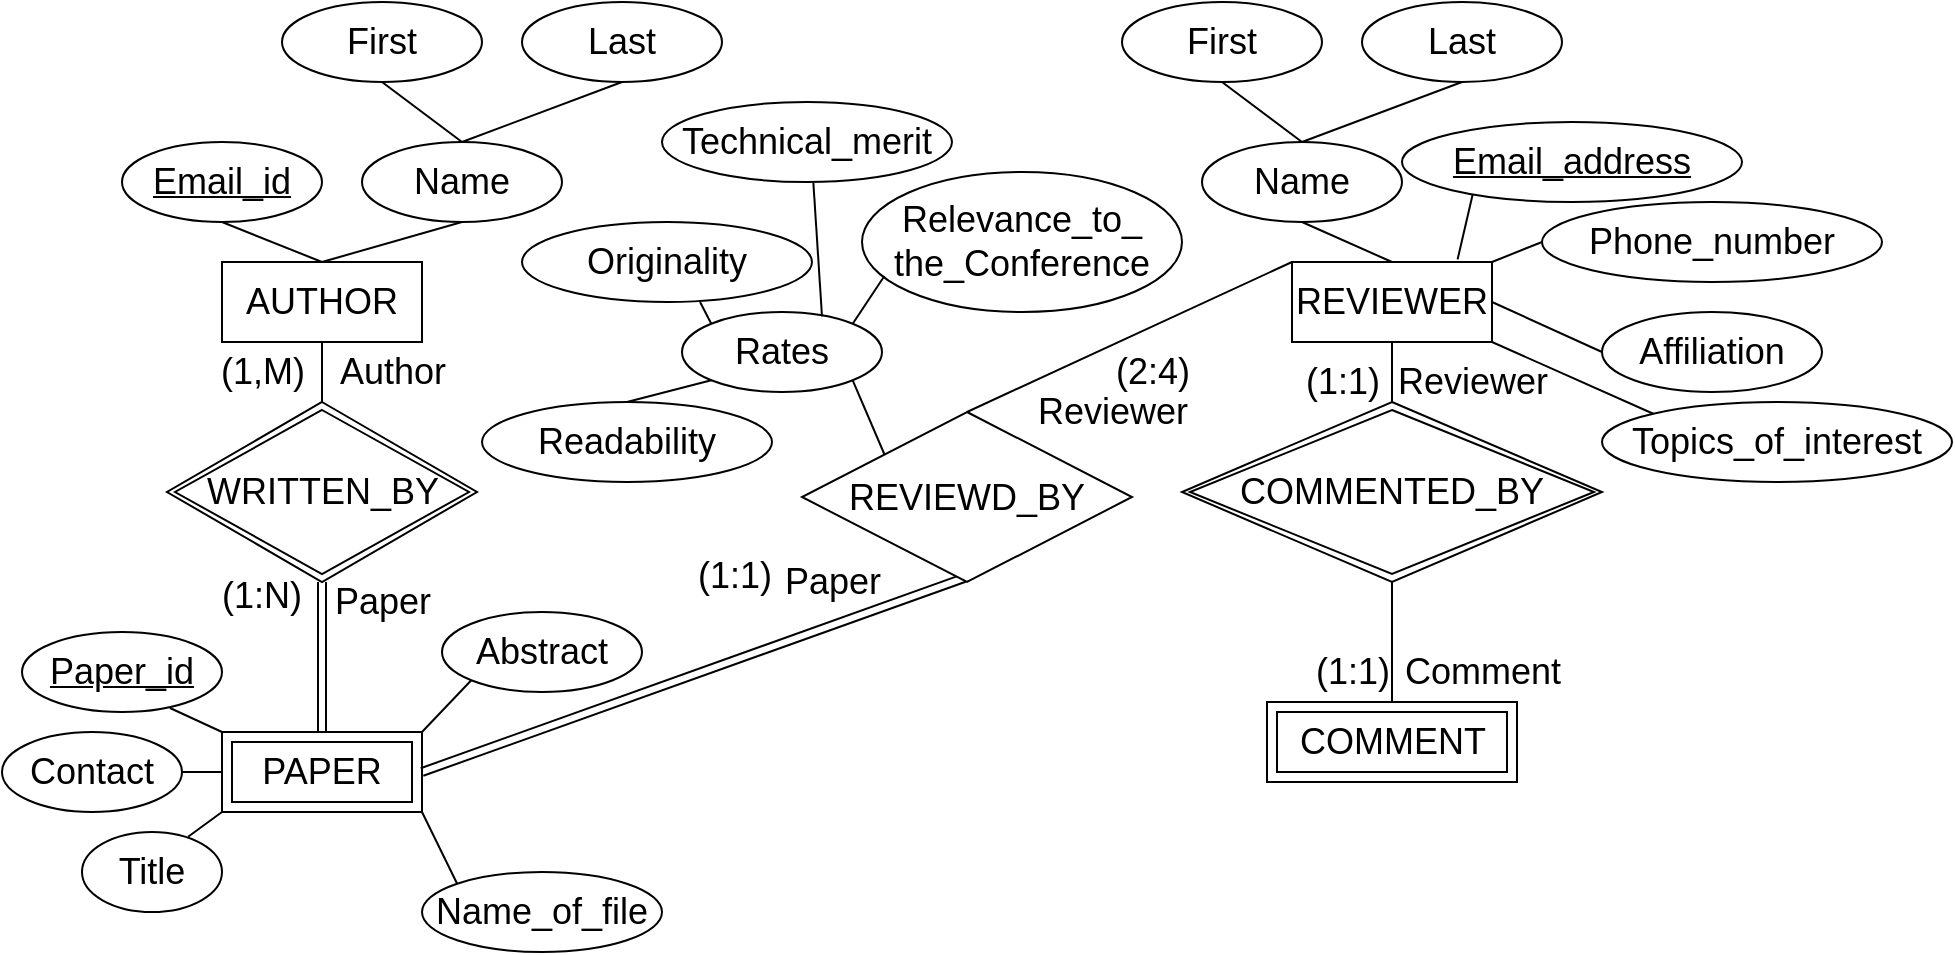<mxfile version="13.7.3" type="github">
  <diagram id="R2lEEEUBdFMjLlhIrx00" name="Page-1">
    <mxGraphModel dx="1188" dy="683" grid="1" gridSize="10" guides="1" tooltips="1" connect="1" arrows="1" fold="1" page="1" pageScale="1" pageWidth="850" pageHeight="1100" math="0" shadow="0" extFonts="Permanent Marker^https://fonts.googleapis.com/css?family=Permanent+Marker">
      <root>
        <mxCell id="0" />
        <mxCell id="1" parent="0" />
        <mxCell id="051rDO9els9nR794Je7s-1" value="AUTHOR" style="whiteSpace=wrap;html=1;align=center;rounded=0;glass=0;sketch=0;gradientColor=none;fontSize=18;" vertex="1" parent="1">
          <mxGeometry x="120" y="140" width="100" height="40" as="geometry" />
        </mxCell>
        <mxCell id="051rDO9els9nR794Je7s-5" value="&lt;u&gt;Email_id&lt;/u&gt;" style="ellipse;whiteSpace=wrap;html=1;align=center;rounded=0;glass=0;sketch=0;gradientColor=none;fontSize=18;" vertex="1" parent="1">
          <mxGeometry x="70" y="80" width="100" height="40" as="geometry" />
        </mxCell>
        <mxCell id="051rDO9els9nR794Je7s-6" value="Name" style="ellipse;whiteSpace=wrap;html=1;align=center;rounded=0;glass=0;sketch=0;gradientColor=none;fontSize=18;" vertex="1" parent="1">
          <mxGeometry x="190" y="80" width="100" height="40" as="geometry" />
        </mxCell>
        <mxCell id="051rDO9els9nR794Je7s-7" value="First" style="ellipse;whiteSpace=wrap;html=1;align=center;rounded=0;glass=0;sketch=0;gradientColor=none;fontSize=18;" vertex="1" parent="1">
          <mxGeometry x="150" y="10" width="100" height="40" as="geometry" />
        </mxCell>
        <mxCell id="051rDO9els9nR794Je7s-8" value="Last" style="ellipse;whiteSpace=wrap;html=1;align=center;rounded=0;glass=0;sketch=0;gradientColor=none;fontSize=18;" vertex="1" parent="1">
          <mxGeometry x="270" y="10" width="100" height="40" as="geometry" />
        </mxCell>
        <mxCell id="051rDO9els9nR794Je7s-9" value="" style="endArrow=none;html=1;fontSize=18;entryX=0.5;entryY=1;entryDx=0;entryDy=0;exitX=0.5;exitY=0;exitDx=0;exitDy=0;" edge="1" parent="1" source="051rDO9els9nR794Je7s-6" target="051rDO9els9nR794Je7s-8">
          <mxGeometry width="50" height="50" relative="1" as="geometry">
            <mxPoint x="390" y="410" as="sourcePoint" />
            <mxPoint x="440" y="360" as="targetPoint" />
          </mxGeometry>
        </mxCell>
        <mxCell id="051rDO9els9nR794Je7s-10" value="" style="endArrow=none;html=1;fontSize=18;entryX=0.5;entryY=1;entryDx=0;entryDy=0;exitX=0.5;exitY=0;exitDx=0;exitDy=0;" edge="1" parent="1" source="051rDO9els9nR794Je7s-6" target="051rDO9els9nR794Je7s-7">
          <mxGeometry width="50" height="50" relative="1" as="geometry">
            <mxPoint x="250" y="90" as="sourcePoint" />
            <mxPoint x="330" y="60" as="targetPoint" />
          </mxGeometry>
        </mxCell>
        <mxCell id="051rDO9els9nR794Je7s-11" value="" style="endArrow=none;html=1;fontSize=18;entryX=0.5;entryY=0;entryDx=0;entryDy=0;exitX=0.5;exitY=1;exitDx=0;exitDy=0;" edge="1" parent="1" source="051rDO9els9nR794Je7s-5" target="051rDO9els9nR794Je7s-1">
          <mxGeometry width="50" height="50" relative="1" as="geometry">
            <mxPoint x="260" y="100" as="sourcePoint" />
            <mxPoint x="340" y="70" as="targetPoint" />
          </mxGeometry>
        </mxCell>
        <mxCell id="051rDO9els9nR794Je7s-12" value="" style="endArrow=none;html=1;fontSize=18;exitX=0.5;exitY=0;exitDx=0;exitDy=0;entryX=0.5;entryY=1;entryDx=0;entryDy=0;" edge="1" parent="1" source="051rDO9els9nR794Je7s-1" target="051rDO9els9nR794Je7s-6">
          <mxGeometry width="50" height="50" relative="1" as="geometry">
            <mxPoint x="270" y="110" as="sourcePoint" />
            <mxPoint x="250" y="140" as="targetPoint" />
          </mxGeometry>
        </mxCell>
        <mxCell id="051rDO9els9nR794Je7s-15" value="&lt;u&gt;Paper_id&lt;/u&gt;" style="ellipse;whiteSpace=wrap;html=1;align=center;rounded=0;glass=0;sketch=0;gradientColor=none;fontSize=18;" vertex="1" parent="1">
          <mxGeometry x="20" y="325" width="100" height="40" as="geometry" />
        </mxCell>
        <mxCell id="051rDO9els9nR794Je7s-16" value="" style="endArrow=none;html=1;fontSize=18;entryX=0;entryY=0;entryDx=0;entryDy=0;exitX=0.74;exitY=0.95;exitDx=0;exitDy=0;exitPerimeter=0;" edge="1" parent="1" source="051rDO9els9nR794Je7s-15" target="051rDO9els9nR794Je7s-30">
          <mxGeometry width="50" height="50" relative="1" as="geometry">
            <mxPoint x="250" y="440" as="sourcePoint" />
            <mxPoint x="160" y="480" as="targetPoint" />
          </mxGeometry>
        </mxCell>
        <mxCell id="051rDO9els9nR794Je7s-17" value="Title" style="ellipse;whiteSpace=wrap;html=1;align=center;rounded=0;glass=0;sketch=0;gradientColor=none;fontSize=18;" vertex="1" parent="1">
          <mxGeometry x="50" y="425" width="70" height="40" as="geometry" />
        </mxCell>
        <mxCell id="051rDO9els9nR794Je7s-18" value="Name_of_file" style="ellipse;whiteSpace=wrap;html=1;align=center;rounded=0;glass=0;sketch=0;gradientColor=none;fontSize=18;" vertex="1" parent="1">
          <mxGeometry x="220" y="445" width="120" height="40" as="geometry" />
        </mxCell>
        <mxCell id="051rDO9els9nR794Je7s-19" value="Abstract" style="ellipse;whiteSpace=wrap;html=1;align=center;rounded=0;glass=0;sketch=0;gradientColor=none;fontSize=18;" vertex="1" parent="1">
          <mxGeometry x="230" y="315" width="100" height="40" as="geometry" />
        </mxCell>
        <mxCell id="051rDO9els9nR794Je7s-20" value="" style="endArrow=none;html=1;fontSize=18;entryX=0.758;entryY=0.06;entryDx=0;entryDy=0;exitX=0;exitY=1;exitDx=0;exitDy=0;entryPerimeter=0;" edge="1" parent="1" source="051rDO9els9nR794Je7s-30" target="051rDO9els9nR794Je7s-17">
          <mxGeometry width="50" height="50" relative="1" as="geometry">
            <mxPoint x="100" y="430" as="sourcePoint" />
            <mxPoint x="180" y="410" as="targetPoint" />
          </mxGeometry>
        </mxCell>
        <mxCell id="051rDO9els9nR794Je7s-21" value="" style="endArrow=none;html=1;fontSize=18;entryX=0;entryY=0;entryDx=0;entryDy=0;exitX=1;exitY=1;exitDx=0;exitDy=0;" edge="1" parent="1" source="051rDO9els9nR794Je7s-30" target="051rDO9els9nR794Je7s-18">
          <mxGeometry width="50" height="50" relative="1" as="geometry">
            <mxPoint x="180" y="410" as="sourcePoint" />
            <mxPoint x="250" y="460" as="targetPoint" />
          </mxGeometry>
        </mxCell>
        <mxCell id="051rDO9els9nR794Je7s-22" value="" style="endArrow=none;html=1;fontSize=18;entryX=0;entryY=1;entryDx=0;entryDy=0;exitX=1;exitY=0;exitDx=0;exitDy=0;" edge="1" parent="1" source="051rDO9els9nR794Je7s-30" target="051rDO9els9nR794Je7s-19">
          <mxGeometry width="50" height="50" relative="1" as="geometry">
            <mxPoint x="220" y="360" as="sourcePoint" />
            <mxPoint x="300" y="410" as="targetPoint" />
          </mxGeometry>
        </mxCell>
        <mxCell id="051rDO9els9nR794Je7s-24" value="WRITTEN_BY" style="shape=rhombus;double=1;perimeter=rhombusPerimeter;whiteSpace=wrap;html=1;align=center;rounded=0;glass=0;sketch=0;gradientColor=none;fontSize=18;" vertex="1" parent="1">
          <mxGeometry x="92.5" y="210" width="155" height="90" as="geometry" />
        </mxCell>
        <mxCell id="051rDO9els9nR794Je7s-25" value="" style="shape=link;html=1;rounded=0;fontSize=18;exitX=0.5;exitY=0;exitDx=0;exitDy=0;entryX=0.5;entryY=1;entryDx=0;entryDy=0;" edge="1" parent="1" source="051rDO9els9nR794Je7s-30" target="051rDO9els9nR794Je7s-24">
          <mxGeometry relative="1" as="geometry">
            <mxPoint x="170" y="360" as="sourcePoint" />
            <mxPoint x="490" y="300" as="targetPoint" />
          </mxGeometry>
        </mxCell>
        <mxCell id="051rDO9els9nR794Je7s-26" value="&lt;font size=&quot;4&quot;&gt;(1:N)&lt;/font&gt;" style="resizable=0;html=1;align=right;verticalAlign=bottom;" connectable="0" vertex="1" parent="051rDO9els9nR794Je7s-25">
          <mxGeometry x="1" relative="1" as="geometry">
            <mxPoint x="-10" y="20" as="offset" />
          </mxGeometry>
        </mxCell>
        <mxCell id="051rDO9els9nR794Je7s-27" value="" style="endArrow=none;html=1;fontSize=18;entryX=0.5;entryY=0;entryDx=0;entryDy=0;exitX=0.5;exitY=1;exitDx=0;exitDy=0;" edge="1" parent="1" source="051rDO9els9nR794Je7s-1" target="051rDO9els9nR794Je7s-24">
          <mxGeometry width="50" height="50" relative="1" as="geometry">
            <mxPoint x="250" y="90" as="sourcePoint" />
            <mxPoint x="330" y="60" as="targetPoint" />
          </mxGeometry>
        </mxCell>
        <mxCell id="051rDO9els9nR794Je7s-28" value="(1,M)" style="text;html=1;align=center;verticalAlign=middle;resizable=0;points=[];autosize=1;fontSize=18;" vertex="1" parent="1">
          <mxGeometry x="110" y="180" width="60" height="30" as="geometry" />
        </mxCell>
        <mxCell id="051rDO9els9nR794Je7s-30" value="PAPER" style="shape=ext;margin=3;double=1;whiteSpace=wrap;html=1;align=center;rounded=0;glass=0;sketch=0;gradientColor=none;fontSize=18;" vertex="1" parent="1">
          <mxGeometry x="120" y="375" width="100" height="40" as="geometry" />
        </mxCell>
        <mxCell id="051rDO9els9nR794Je7s-32" value="Author" style="text;html=1;align=center;verticalAlign=middle;resizable=0;points=[];autosize=1;fontSize=18;" vertex="1" parent="1">
          <mxGeometry x="170" y="180" width="70" height="30" as="geometry" />
        </mxCell>
        <mxCell id="051rDO9els9nR794Je7s-33" value="Paper" style="text;html=1;align=center;verticalAlign=middle;resizable=0;points=[];autosize=1;fontSize=18;" vertex="1" parent="1">
          <mxGeometry x="170" y="295" width="60" height="30" as="geometry" />
        </mxCell>
        <mxCell id="051rDO9els9nR794Je7s-36" value="Contact" style="ellipse;whiteSpace=wrap;html=1;align=center;rounded=0;glass=0;sketch=0;gradientColor=none;fontSize=18;" vertex="1" parent="1">
          <mxGeometry x="10" y="375" width="90" height="40" as="geometry" />
        </mxCell>
        <mxCell id="051rDO9els9nR794Je7s-37" value="" style="endArrow=none;html=1;fontSize=18;entryX=1;entryY=0.5;entryDx=0;entryDy=0;exitX=0;exitY=0.5;exitDx=0;exitDy=0;" edge="1" parent="1" source="051rDO9els9nR794Je7s-30" target="051rDO9els9nR794Je7s-36">
          <mxGeometry width="50" height="50" relative="1" as="geometry">
            <mxPoint x="130" y="410" as="sourcePoint" />
            <mxPoint x="113.06" y="422.4" as="targetPoint" />
          </mxGeometry>
        </mxCell>
        <mxCell id="051rDO9els9nR794Je7s-40" value="REVIEWER" style="whiteSpace=wrap;html=1;align=center;rounded=0;glass=0;sketch=0;gradientColor=none;fontSize=18;" vertex="1" parent="1">
          <mxGeometry x="655" y="140" width="100" height="40" as="geometry" />
        </mxCell>
        <mxCell id="051rDO9els9nR794Je7s-42" value="Name" style="ellipse;whiteSpace=wrap;html=1;align=center;rounded=0;glass=0;sketch=0;gradientColor=none;fontSize=18;" vertex="1" parent="1">
          <mxGeometry x="610" y="80" width="100" height="40" as="geometry" />
        </mxCell>
        <mxCell id="051rDO9els9nR794Je7s-43" value="First" style="ellipse;whiteSpace=wrap;html=1;align=center;rounded=0;glass=0;sketch=0;gradientColor=none;fontSize=18;" vertex="1" parent="1">
          <mxGeometry x="570" y="10" width="100" height="40" as="geometry" />
        </mxCell>
        <mxCell id="051rDO9els9nR794Je7s-44" value="Last" style="ellipse;whiteSpace=wrap;html=1;align=center;rounded=0;glass=0;sketch=0;gradientColor=none;fontSize=18;" vertex="1" parent="1">
          <mxGeometry x="690" y="10" width="100" height="40" as="geometry" />
        </mxCell>
        <mxCell id="051rDO9els9nR794Je7s-45" value="" style="endArrow=none;html=1;fontSize=18;entryX=0.5;entryY=1;entryDx=0;entryDy=0;exitX=0.5;exitY=0;exitDx=0;exitDy=0;" edge="1" parent="1" source="051rDO9els9nR794Je7s-42" target="051rDO9els9nR794Je7s-44">
          <mxGeometry width="50" height="50" relative="1" as="geometry">
            <mxPoint x="860" y="410" as="sourcePoint" />
            <mxPoint x="910" y="360" as="targetPoint" />
          </mxGeometry>
        </mxCell>
        <mxCell id="051rDO9els9nR794Je7s-46" value="" style="endArrow=none;html=1;fontSize=18;entryX=0.5;entryY=1;entryDx=0;entryDy=0;exitX=0.5;exitY=0;exitDx=0;exitDy=0;" edge="1" parent="1" source="051rDO9els9nR794Je7s-42" target="051rDO9els9nR794Je7s-43">
          <mxGeometry width="50" height="50" relative="1" as="geometry">
            <mxPoint x="720" y="90" as="sourcePoint" />
            <mxPoint x="800" y="60" as="targetPoint" />
          </mxGeometry>
        </mxCell>
        <mxCell id="051rDO9els9nR794Je7s-47" value="" style="endArrow=none;html=1;fontSize=18;exitX=0.5;exitY=0;exitDx=0;exitDy=0;entryX=0.5;entryY=1;entryDx=0;entryDy=0;" edge="1" parent="1" source="051rDO9els9nR794Je7s-40" target="051rDO9els9nR794Je7s-42">
          <mxGeometry width="50" height="50" relative="1" as="geometry">
            <mxPoint x="375" y="150" as="sourcePoint" />
            <mxPoint x="445" y="130" as="targetPoint" />
          </mxGeometry>
        </mxCell>
        <mxCell id="051rDO9els9nR794Je7s-48" value="&lt;u&gt;Email_address&lt;/u&gt;" style="ellipse;whiteSpace=wrap;html=1;align=center;rounded=0;glass=0;sketch=0;gradientColor=none;fontSize=18;" vertex="1" parent="1">
          <mxGeometry x="710" y="70" width="170" height="40" as="geometry" />
        </mxCell>
        <mxCell id="051rDO9els9nR794Je7s-49" value="" style="endArrow=none;html=1;fontSize=18;entryX=0.208;entryY=0.904;entryDx=0;entryDy=0;exitX=0.828;exitY=-0.033;exitDx=0;exitDy=0;entryPerimeter=0;exitPerimeter=0;" edge="1" parent="1" source="051rDO9els9nR794Je7s-40" target="051rDO9els9nR794Je7s-48">
          <mxGeometry width="50" height="50" relative="1" as="geometry">
            <mxPoint x="785" y="160" as="sourcePoint" />
            <mxPoint x="720" y="130" as="targetPoint" />
          </mxGeometry>
        </mxCell>
        <mxCell id="051rDO9els9nR794Je7s-50" value="Phone_number" style="ellipse;whiteSpace=wrap;html=1;align=center;rounded=0;glass=0;sketch=0;gradientColor=none;fontSize=18;" vertex="1" parent="1">
          <mxGeometry x="780" y="110" width="170" height="40" as="geometry" />
        </mxCell>
        <mxCell id="051rDO9els9nR794Je7s-51" value="" style="endArrow=none;html=1;fontSize=18;entryX=0;entryY=0.5;entryDx=0;entryDy=0;exitX=1;exitY=0;exitDx=0;exitDy=0;" edge="1" parent="1" source="051rDO9els9nR794Je7s-40" target="051rDO9els9nR794Je7s-50">
          <mxGeometry width="50" height="50" relative="1" as="geometry">
            <mxPoint x="765" y="150" as="sourcePoint" />
            <mxPoint x="799.896" y="124.142" as="targetPoint" />
          </mxGeometry>
        </mxCell>
        <mxCell id="051rDO9els9nR794Je7s-52" value="Affiliation" style="ellipse;whiteSpace=wrap;html=1;align=center;rounded=0;glass=0;sketch=0;gradientColor=none;fontSize=18;" vertex="1" parent="1">
          <mxGeometry x="810" y="165" width="110" height="40" as="geometry" />
        </mxCell>
        <mxCell id="051rDO9els9nR794Je7s-53" value="" style="endArrow=none;html=1;fontSize=18;entryX=0;entryY=0.5;entryDx=0;entryDy=0;exitX=1;exitY=0.5;exitDx=0;exitDy=0;" edge="1" parent="1" source="051rDO9els9nR794Je7s-40" target="051rDO9els9nR794Je7s-52">
          <mxGeometry width="50" height="50" relative="1" as="geometry">
            <mxPoint x="765" y="170" as="sourcePoint" />
            <mxPoint x="795" y="170" as="targetPoint" />
          </mxGeometry>
        </mxCell>
        <mxCell id="051rDO9els9nR794Je7s-54" value="Topics_of_interest" style="ellipse;whiteSpace=wrap;html=1;align=center;rounded=0;glass=0;sketch=0;gradientColor=none;fontSize=18;" vertex="1" parent="1">
          <mxGeometry x="810" y="210" width="175" height="40" as="geometry" />
        </mxCell>
        <mxCell id="051rDO9els9nR794Je7s-55" value="" style="endArrow=none;html=1;fontSize=18;entryX=0;entryY=0;entryDx=0;entryDy=0;exitX=1;exitY=1;exitDx=0;exitDy=0;" edge="1" parent="1" source="051rDO9els9nR794Je7s-40" target="051rDO9els9nR794Je7s-54">
          <mxGeometry width="50" height="50" relative="1" as="geometry">
            <mxPoint x="765" y="190" as="sourcePoint" />
            <mxPoint x="801.109" y="205.858" as="targetPoint" />
          </mxGeometry>
        </mxCell>
        <mxCell id="051rDO9els9nR794Je7s-60" value="&lt;font size=&quot;4&quot;&gt;(1:1)&lt;/font&gt;" style="resizable=0;html=1;align=right;verticalAlign=bottom;" connectable="0" vertex="1" parent="1">
          <mxGeometry x="395" y="310" as="geometry" />
        </mxCell>
        <mxCell id="051rDO9els9nR794Je7s-61" value="Paper" style="text;html=1;align=center;verticalAlign=middle;resizable=0;points=[];autosize=1;fontSize=18;" vertex="1" parent="1">
          <mxGeometry x="395" y="285" width="60" height="30" as="geometry" />
        </mxCell>
        <mxCell id="051rDO9els9nR794Je7s-63" value="" style="shape=link;html=1;rounded=0;fontSize=18;exitX=1;exitY=0.5;exitDx=0;exitDy=0;entryX=0.492;entryY=0.976;entryDx=0;entryDy=0;entryPerimeter=0;" edge="1" parent="1" source="051rDO9els9nR794Je7s-30" target="051rDO9els9nR794Je7s-57">
          <mxGeometry relative="1" as="geometry">
            <mxPoint x="180" y="370" as="sourcePoint" />
            <mxPoint x="390" y="320" as="targetPoint" />
          </mxGeometry>
        </mxCell>
        <mxCell id="051rDO9els9nR794Je7s-65" value="" style="endArrow=none;html=1;fontSize=18;exitX=0.5;exitY=0;exitDx=0;exitDy=0;entryX=0;entryY=0;entryDx=0;entryDy=0;" edge="1" parent="1" source="051rDO9els9nR794Je7s-57" target="051rDO9els9nR794Je7s-40">
          <mxGeometry width="50" height="50" relative="1" as="geometry">
            <mxPoint x="520" y="150" as="sourcePoint" />
            <mxPoint x="525" y="130" as="targetPoint" />
          </mxGeometry>
        </mxCell>
        <mxCell id="051rDO9els9nR794Je7s-66" value="(2:4)&lt;br&gt;" style="text;html=1;align=center;verticalAlign=middle;resizable=0;points=[];autosize=1;fontSize=18;" vertex="1" parent="1">
          <mxGeometry x="560" y="180" width="50" height="30" as="geometry" />
        </mxCell>
        <mxCell id="051rDO9els9nR794Je7s-67" value="Rates" style="ellipse;whiteSpace=wrap;html=1;align=center;rounded=0;glass=0;sketch=0;gradientColor=none;fontSize=18;" vertex="1" parent="1">
          <mxGeometry x="350" y="165" width="100" height="40" as="geometry" />
        </mxCell>
        <mxCell id="051rDO9els9nR794Je7s-68" value="" style="endArrow=none;html=1;fontSize=18;entryX=1;entryY=1;entryDx=0;entryDy=0;exitX=0;exitY=0;exitDx=0;exitDy=0;" edge="1" parent="1" source="051rDO9els9nR794Je7s-57" target="051rDO9els9nR794Je7s-67">
          <mxGeometry width="50" height="50" relative="1" as="geometry">
            <mxPoint x="545" y="190" as="sourcePoint" />
            <mxPoint x="575.843" y="255.809" as="targetPoint" />
          </mxGeometry>
        </mxCell>
        <mxCell id="051rDO9els9nR794Je7s-69" value="Technical_merit" style="ellipse;whiteSpace=wrap;html=1;align=center;rounded=0;glass=0;sketch=0;gradientColor=none;fontSize=18;" vertex="1" parent="1">
          <mxGeometry x="340" y="60" width="145" height="40" as="geometry" />
        </mxCell>
        <mxCell id="051rDO9els9nR794Je7s-70" value="" style="endArrow=none;html=1;fontSize=18;exitX=0.522;exitY=1.012;exitDx=0;exitDy=0;entryX=0.7;entryY=0.054;entryDx=0;entryDy=0;entryPerimeter=0;exitPerimeter=0;" edge="1" parent="1" source="051rDO9els9nR794Je7s-69" target="051rDO9els9nR794Je7s-67">
          <mxGeometry width="50" height="50" relative="1" as="geometry">
            <mxPoint x="453.75" y="298.75" as="sourcePoint" />
            <mxPoint x="390" y="170" as="targetPoint" />
          </mxGeometry>
        </mxCell>
        <mxCell id="051rDO9els9nR794Je7s-71" value="Readability" style="ellipse;whiteSpace=wrap;html=1;align=center;rounded=0;glass=0;sketch=0;gradientColor=none;fontSize=18;" vertex="1" parent="1">
          <mxGeometry x="250" y="210" width="145" height="40" as="geometry" />
        </mxCell>
        <mxCell id="051rDO9els9nR794Je7s-72" value="Originality" style="ellipse;whiteSpace=wrap;html=1;align=center;rounded=0;glass=0;sketch=0;gradientColor=none;fontSize=18;" vertex="1" parent="1">
          <mxGeometry x="270" y="120" width="145" height="40" as="geometry" />
        </mxCell>
        <mxCell id="051rDO9els9nR794Je7s-73" value="Relevance_to_&lt;br&gt;the_Conference" style="ellipse;whiteSpace=wrap;html=1;align=center;rounded=0;glass=0;sketch=0;gradientColor=none;fontSize=18;" vertex="1" parent="1">
          <mxGeometry x="440" y="95" width="160" height="70" as="geometry" />
        </mxCell>
        <mxCell id="051rDO9els9nR794Je7s-75" value="" style="endArrow=none;html=1;fontSize=18;entryX=0.614;entryY=1;entryDx=0;entryDy=0;entryPerimeter=0;exitX=0;exitY=0;exitDx=0;exitDy=0;" edge="1" parent="1" source="051rDO9els9nR794Je7s-67" target="051rDO9els9nR794Je7s-72">
          <mxGeometry width="50" height="50" relative="1" as="geometry">
            <mxPoint x="477.5" y="410" as="sourcePoint" />
            <mxPoint x="490" y="380" as="targetPoint" />
          </mxGeometry>
        </mxCell>
        <mxCell id="051rDO9els9nR794Je7s-76" value="" style="endArrow=none;html=1;fontSize=18;entryX=0.5;entryY=0;entryDx=0;entryDy=0;exitX=0;exitY=1;exitDx=0;exitDy=0;" edge="1" parent="1" source="051rDO9els9nR794Je7s-67" target="051rDO9els9nR794Je7s-71">
          <mxGeometry width="50" height="50" relative="1" as="geometry">
            <mxPoint x="487.5" y="420" as="sourcePoint" />
            <mxPoint x="500" y="390" as="targetPoint" />
          </mxGeometry>
        </mxCell>
        <mxCell id="051rDO9els9nR794Je7s-57" value="REVIEWD_BY" style="shape=rhombus;perimeter=rhombusPerimeter;whiteSpace=wrap;html=1;align=center;rounded=0;glass=0;sketch=0;gradientColor=none;fontSize=18;" vertex="1" parent="1">
          <mxGeometry x="410" y="215" width="165" height="85" as="geometry" />
        </mxCell>
        <mxCell id="051rDO9els9nR794Je7s-77" value="" style="endArrow=none;html=1;fontSize=18;entryX=1;entryY=0;entryDx=0;entryDy=0;exitX=0.07;exitY=0.743;exitDx=0;exitDy=0;exitPerimeter=0;" edge="1" parent="1" source="051rDO9els9nR794Je7s-73" target="051rDO9els9nR794Je7s-67">
          <mxGeometry width="50" height="50" relative="1" as="geometry">
            <mxPoint x="563.431" y="400.251" as="sourcePoint" />
            <mxPoint x="395.355" y="209.142" as="targetPoint" />
          </mxGeometry>
        </mxCell>
        <mxCell id="051rDO9els9nR794Je7s-78" value="COMMENT" style="shape=ext;margin=3;double=1;whiteSpace=wrap;html=1;align=center;rounded=0;glass=0;sketch=0;gradientColor=none;fontSize=18;" vertex="1" parent="1">
          <mxGeometry x="642.5" y="360" width="125" height="40" as="geometry" />
        </mxCell>
        <mxCell id="051rDO9els9nR794Je7s-81" value="COMMENTED_BY" style="shape=rhombus;double=1;perimeter=rhombusPerimeter;whiteSpace=wrap;html=1;align=center;rounded=0;glass=0;sketch=0;gradientColor=none;fontSize=18;" vertex="1" parent="1">
          <mxGeometry x="600" y="210" width="210" height="90" as="geometry" />
        </mxCell>
        <mxCell id="051rDO9els9nR794Je7s-82" value="" style="endArrow=none;html=1;fontSize=18;entryX=0.5;entryY=0;entryDx=0;entryDy=0;exitX=0.5;exitY=1;exitDx=0;exitDy=0;" edge="1" parent="1" source="051rDO9els9nR794Je7s-40" target="051rDO9els9nR794Je7s-81">
          <mxGeometry width="50" height="50" relative="1" as="geometry">
            <mxPoint x="740" y="190" as="sourcePoint" />
            <mxPoint x="835.628" y="255.858" as="targetPoint" />
          </mxGeometry>
        </mxCell>
        <mxCell id="051rDO9els9nR794Je7s-84" value="(1:1)" style="text;html=1;align=center;verticalAlign=middle;resizable=0;points=[];autosize=1;fontSize=18;" vertex="1" parent="1">
          <mxGeometry x="655" y="185" width="50" height="30" as="geometry" />
        </mxCell>
        <mxCell id="051rDO9els9nR794Je7s-85" value="Reviewer" style="text;html=1;align=center;verticalAlign=middle;resizable=0;points=[];autosize=1;fontSize=18;" vertex="1" parent="1">
          <mxGeometry x="700" y="185" width="90" height="30" as="geometry" />
        </mxCell>
        <mxCell id="051rDO9els9nR794Je7s-86" value="Reviewer" style="text;html=1;align=center;verticalAlign=middle;resizable=0;points=[];autosize=1;fontSize=18;" vertex="1" parent="1">
          <mxGeometry x="520" y="200" width="90" height="30" as="geometry" />
        </mxCell>
        <mxCell id="051rDO9els9nR794Je7s-87" value="" style="endArrow=none;html=1;fontSize=18;entryX=0.5;entryY=0;entryDx=0;entryDy=0;exitX=0.5;exitY=1;exitDx=0;exitDy=0;" edge="1" parent="1" source="051rDO9els9nR794Je7s-81" target="051rDO9els9nR794Je7s-78">
          <mxGeometry width="50" height="50" relative="1" as="geometry">
            <mxPoint x="705" y="330" as="sourcePoint" />
            <mxPoint x="715" y="250" as="targetPoint" />
          </mxGeometry>
        </mxCell>
        <mxCell id="051rDO9els9nR794Je7s-88" value="(1:1)" style="text;html=1;align=center;verticalAlign=middle;resizable=0;points=[];autosize=1;fontSize=18;" vertex="1" parent="1">
          <mxGeometry x="660" y="330" width="50" height="30" as="geometry" />
        </mxCell>
        <mxCell id="051rDO9els9nR794Je7s-89" value="Comment" style="text;html=1;align=center;verticalAlign=middle;resizable=0;points=[];autosize=1;fontSize=18;" vertex="1" parent="1">
          <mxGeometry x="705" y="330" width="90" height="30" as="geometry" />
        </mxCell>
      </root>
    </mxGraphModel>
  </diagram>
</mxfile>
